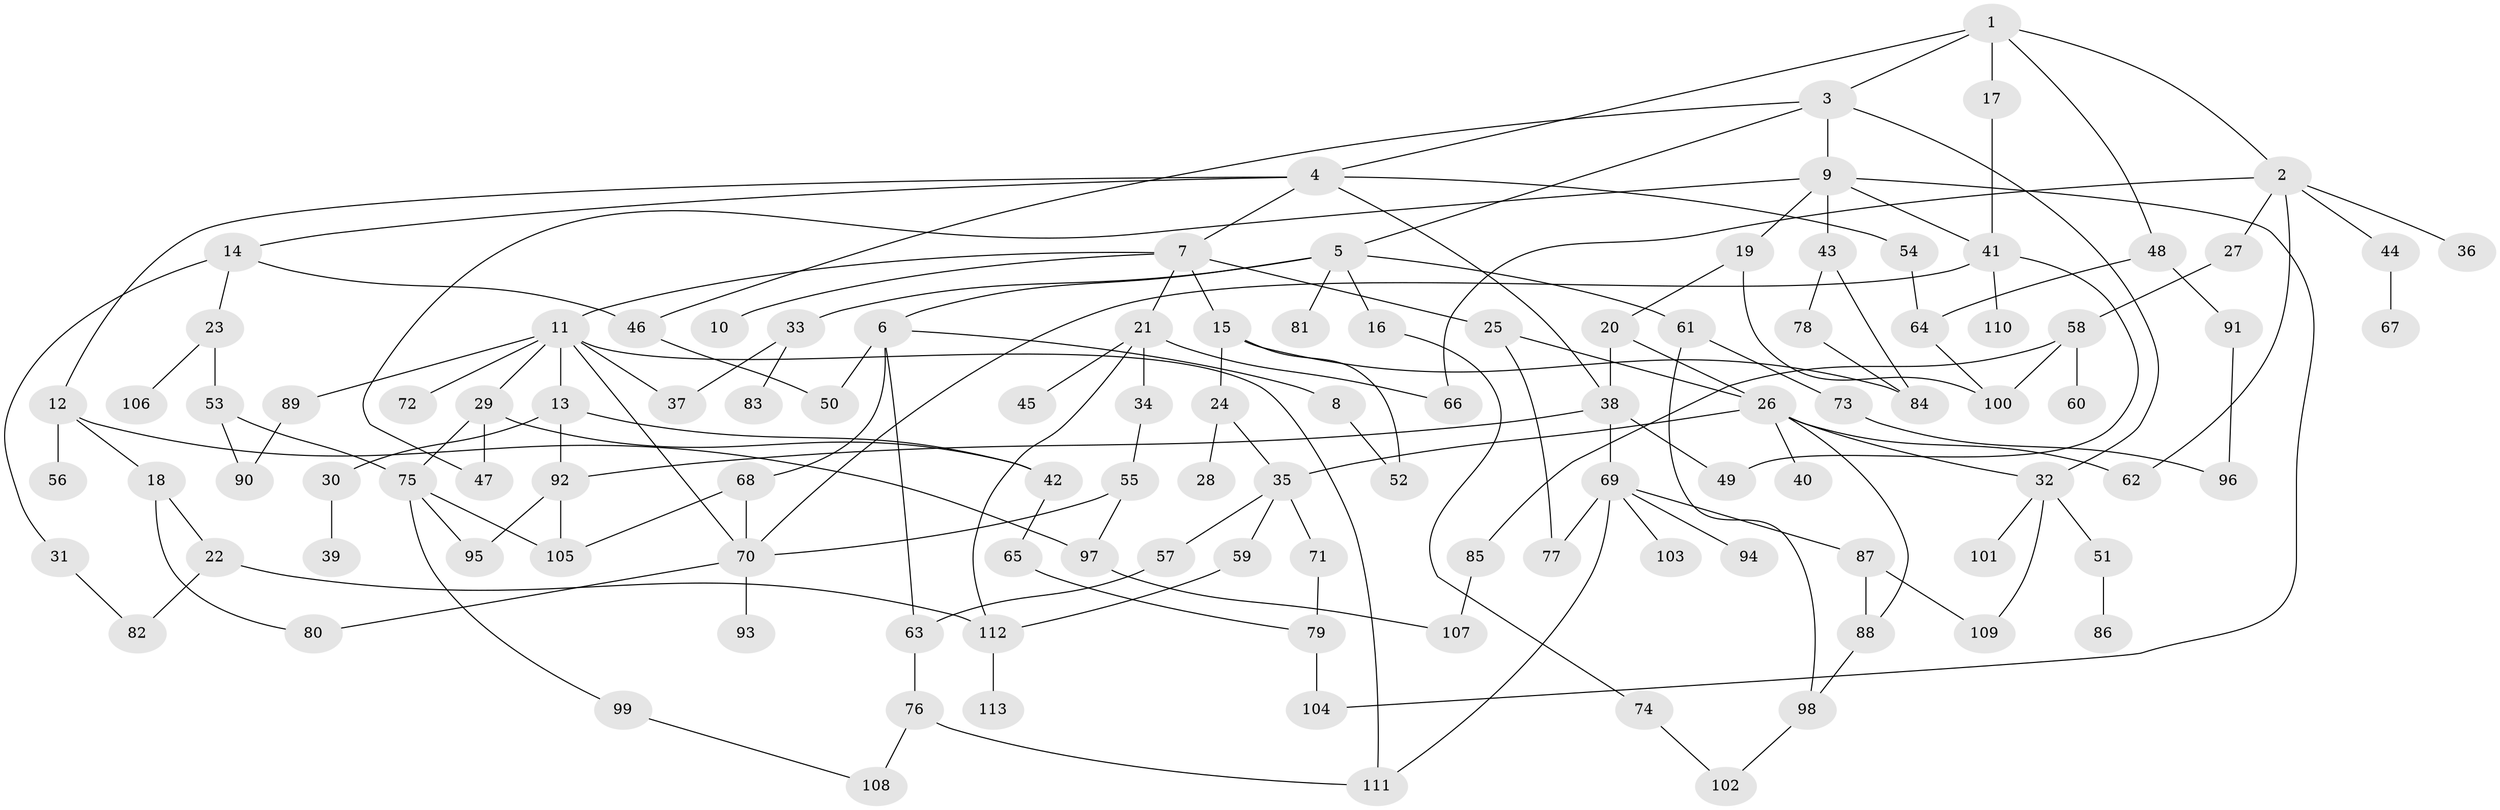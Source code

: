 // Generated by graph-tools (version 1.1) at 2025/34/03/09/25 02:34:04]
// undirected, 113 vertices, 158 edges
graph export_dot {
graph [start="1"]
  node [color=gray90,style=filled];
  1;
  2;
  3;
  4;
  5;
  6;
  7;
  8;
  9;
  10;
  11;
  12;
  13;
  14;
  15;
  16;
  17;
  18;
  19;
  20;
  21;
  22;
  23;
  24;
  25;
  26;
  27;
  28;
  29;
  30;
  31;
  32;
  33;
  34;
  35;
  36;
  37;
  38;
  39;
  40;
  41;
  42;
  43;
  44;
  45;
  46;
  47;
  48;
  49;
  50;
  51;
  52;
  53;
  54;
  55;
  56;
  57;
  58;
  59;
  60;
  61;
  62;
  63;
  64;
  65;
  66;
  67;
  68;
  69;
  70;
  71;
  72;
  73;
  74;
  75;
  76;
  77;
  78;
  79;
  80;
  81;
  82;
  83;
  84;
  85;
  86;
  87;
  88;
  89;
  90;
  91;
  92;
  93;
  94;
  95;
  96;
  97;
  98;
  99;
  100;
  101;
  102;
  103;
  104;
  105;
  106;
  107;
  108;
  109;
  110;
  111;
  112;
  113;
  1 -- 2;
  1 -- 3;
  1 -- 4;
  1 -- 17;
  1 -- 48;
  2 -- 27;
  2 -- 36;
  2 -- 44;
  2 -- 62;
  2 -- 66;
  3 -- 5;
  3 -- 9;
  3 -- 46;
  3 -- 32;
  4 -- 7;
  4 -- 12;
  4 -- 14;
  4 -- 38;
  4 -- 54;
  5 -- 6;
  5 -- 16;
  5 -- 33;
  5 -- 61;
  5 -- 81;
  6 -- 8;
  6 -- 63;
  6 -- 68;
  6 -- 50;
  7 -- 10;
  7 -- 11;
  7 -- 15;
  7 -- 21;
  7 -- 25;
  8 -- 52;
  9 -- 19;
  9 -- 41;
  9 -- 43;
  9 -- 47;
  9 -- 104;
  11 -- 13;
  11 -- 29;
  11 -- 37;
  11 -- 70;
  11 -- 72;
  11 -- 89;
  11 -- 111;
  12 -- 18;
  12 -- 56;
  12 -- 97;
  13 -- 30;
  13 -- 42;
  13 -- 92;
  14 -- 23;
  14 -- 31;
  14 -- 46;
  15 -- 24;
  15 -- 52;
  15 -- 84;
  16 -- 74;
  17 -- 41;
  18 -- 22;
  18 -- 80;
  19 -- 20;
  19 -- 100;
  20 -- 38;
  20 -- 26;
  21 -- 34;
  21 -- 45;
  21 -- 66;
  21 -- 112;
  22 -- 82;
  22 -- 112;
  23 -- 53;
  23 -- 106;
  24 -- 28;
  24 -- 35;
  25 -- 26;
  25 -- 77;
  26 -- 32;
  26 -- 40;
  26 -- 62;
  26 -- 88;
  26 -- 35;
  27 -- 58;
  29 -- 47;
  29 -- 42;
  29 -- 75;
  30 -- 39;
  31 -- 82;
  32 -- 51;
  32 -- 101;
  32 -- 109;
  33 -- 83;
  33 -- 37;
  34 -- 55;
  35 -- 57;
  35 -- 59;
  35 -- 71;
  38 -- 49;
  38 -- 69;
  38 -- 92;
  41 -- 110;
  41 -- 49;
  41 -- 70;
  42 -- 65;
  43 -- 78;
  43 -- 84;
  44 -- 67;
  46 -- 50;
  48 -- 64;
  48 -- 91;
  51 -- 86;
  53 -- 75;
  53 -- 90;
  54 -- 64;
  55 -- 97;
  55 -- 70;
  57 -- 63;
  58 -- 60;
  58 -- 85;
  58 -- 100;
  59 -- 112;
  61 -- 73;
  61 -- 98;
  63 -- 76;
  64 -- 100;
  65 -- 79;
  68 -- 105;
  68 -- 70;
  69 -- 87;
  69 -- 94;
  69 -- 103;
  69 -- 111;
  69 -- 77;
  70 -- 80;
  70 -- 93;
  71 -- 79;
  73 -- 96;
  74 -- 102;
  75 -- 99;
  75 -- 105;
  75 -- 95;
  76 -- 108;
  76 -- 111;
  78 -- 84;
  79 -- 104;
  85 -- 107;
  87 -- 109;
  87 -- 88;
  88 -- 98;
  89 -- 90;
  91 -- 96;
  92 -- 95;
  92 -- 105;
  97 -- 107;
  98 -- 102;
  99 -- 108;
  112 -- 113;
}
